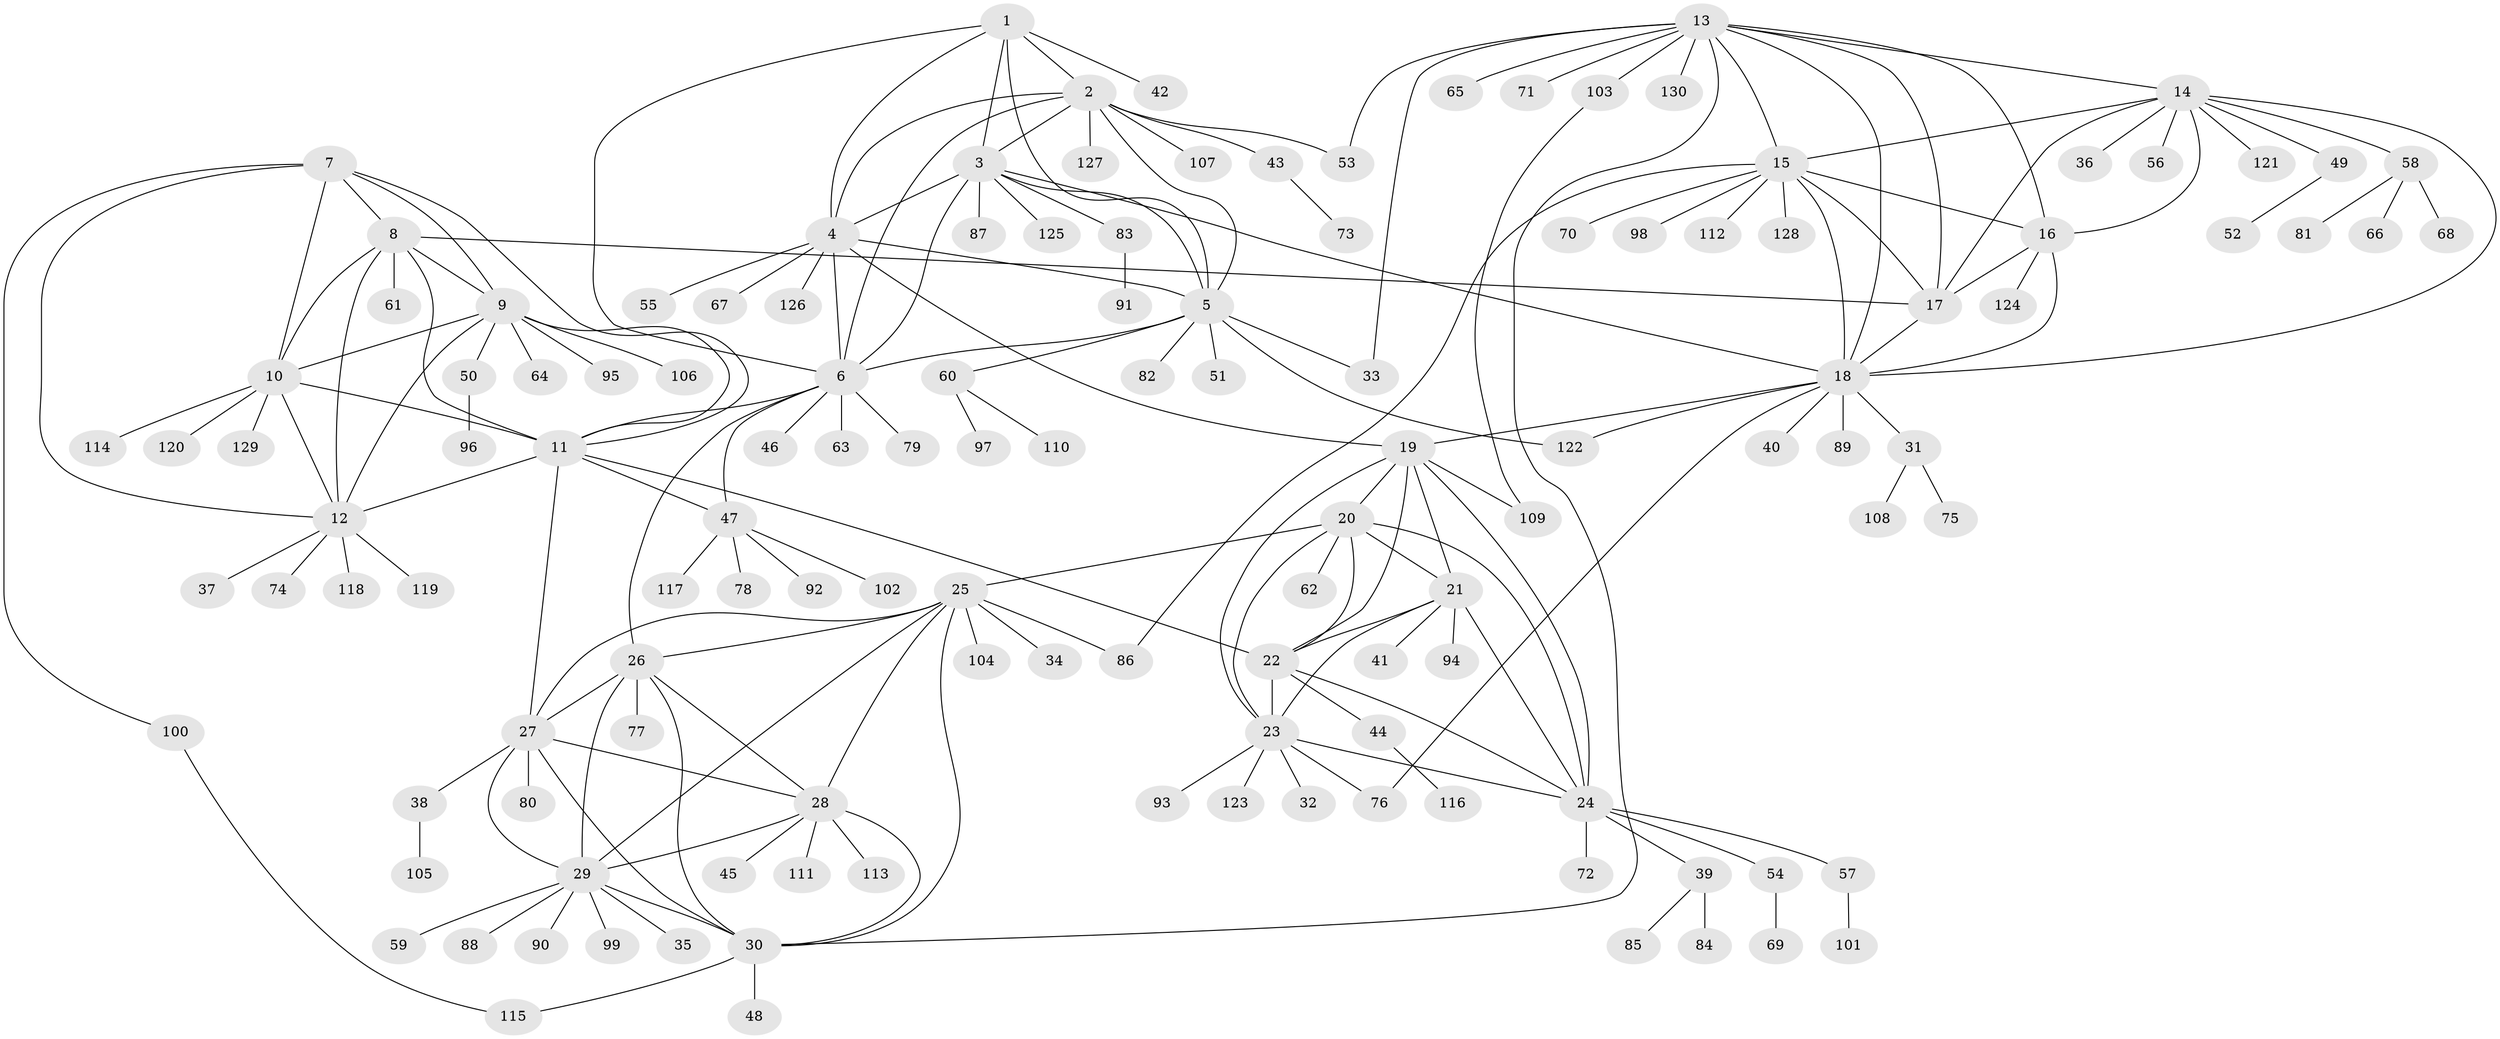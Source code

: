 // Generated by graph-tools (version 1.1) at 2025/55/03/09/25 04:55:35]
// undirected, 130 vertices, 193 edges
graph export_dot {
graph [start="1"]
  node [color=gray90,style=filled];
  1;
  2;
  3;
  4;
  5;
  6;
  7;
  8;
  9;
  10;
  11;
  12;
  13;
  14;
  15;
  16;
  17;
  18;
  19;
  20;
  21;
  22;
  23;
  24;
  25;
  26;
  27;
  28;
  29;
  30;
  31;
  32;
  33;
  34;
  35;
  36;
  37;
  38;
  39;
  40;
  41;
  42;
  43;
  44;
  45;
  46;
  47;
  48;
  49;
  50;
  51;
  52;
  53;
  54;
  55;
  56;
  57;
  58;
  59;
  60;
  61;
  62;
  63;
  64;
  65;
  66;
  67;
  68;
  69;
  70;
  71;
  72;
  73;
  74;
  75;
  76;
  77;
  78;
  79;
  80;
  81;
  82;
  83;
  84;
  85;
  86;
  87;
  88;
  89;
  90;
  91;
  92;
  93;
  94;
  95;
  96;
  97;
  98;
  99;
  100;
  101;
  102;
  103;
  104;
  105;
  106;
  107;
  108;
  109;
  110;
  111;
  112;
  113;
  114;
  115;
  116;
  117;
  118;
  119;
  120;
  121;
  122;
  123;
  124;
  125;
  126;
  127;
  128;
  129;
  130;
  1 -- 2;
  1 -- 3;
  1 -- 4;
  1 -- 5;
  1 -- 6;
  1 -- 42;
  2 -- 3;
  2 -- 4;
  2 -- 5;
  2 -- 6;
  2 -- 43;
  2 -- 53;
  2 -- 107;
  2 -- 127;
  3 -- 4;
  3 -- 5;
  3 -- 6;
  3 -- 18;
  3 -- 83;
  3 -- 87;
  3 -- 125;
  4 -- 5;
  4 -- 6;
  4 -- 19;
  4 -- 55;
  4 -- 67;
  4 -- 126;
  5 -- 6;
  5 -- 33;
  5 -- 51;
  5 -- 60;
  5 -- 82;
  5 -- 122;
  6 -- 11;
  6 -- 26;
  6 -- 46;
  6 -- 47;
  6 -- 63;
  6 -- 79;
  7 -- 8;
  7 -- 9;
  7 -- 10;
  7 -- 11;
  7 -- 12;
  7 -- 100;
  8 -- 9;
  8 -- 10;
  8 -- 11;
  8 -- 12;
  8 -- 17;
  8 -- 61;
  9 -- 10;
  9 -- 11;
  9 -- 12;
  9 -- 50;
  9 -- 64;
  9 -- 95;
  9 -- 106;
  10 -- 11;
  10 -- 12;
  10 -- 114;
  10 -- 120;
  10 -- 129;
  11 -- 12;
  11 -- 22;
  11 -- 27;
  11 -- 47;
  12 -- 37;
  12 -- 74;
  12 -- 118;
  12 -- 119;
  13 -- 14;
  13 -- 15;
  13 -- 16;
  13 -- 17;
  13 -- 18;
  13 -- 30;
  13 -- 33;
  13 -- 53;
  13 -- 65;
  13 -- 71;
  13 -- 103;
  13 -- 130;
  14 -- 15;
  14 -- 16;
  14 -- 17;
  14 -- 18;
  14 -- 36;
  14 -- 49;
  14 -- 56;
  14 -- 58;
  14 -- 121;
  15 -- 16;
  15 -- 17;
  15 -- 18;
  15 -- 70;
  15 -- 86;
  15 -- 98;
  15 -- 112;
  15 -- 128;
  16 -- 17;
  16 -- 18;
  16 -- 124;
  17 -- 18;
  18 -- 19;
  18 -- 31;
  18 -- 40;
  18 -- 76;
  18 -- 89;
  18 -- 122;
  19 -- 20;
  19 -- 21;
  19 -- 22;
  19 -- 23;
  19 -- 24;
  19 -- 109;
  20 -- 21;
  20 -- 22;
  20 -- 23;
  20 -- 24;
  20 -- 25;
  20 -- 62;
  21 -- 22;
  21 -- 23;
  21 -- 24;
  21 -- 41;
  21 -- 94;
  22 -- 23;
  22 -- 24;
  22 -- 44;
  23 -- 24;
  23 -- 32;
  23 -- 76;
  23 -- 93;
  23 -- 123;
  24 -- 39;
  24 -- 54;
  24 -- 57;
  24 -- 72;
  25 -- 26;
  25 -- 27;
  25 -- 28;
  25 -- 29;
  25 -- 30;
  25 -- 34;
  25 -- 86;
  25 -- 104;
  26 -- 27;
  26 -- 28;
  26 -- 29;
  26 -- 30;
  26 -- 77;
  27 -- 28;
  27 -- 29;
  27 -- 30;
  27 -- 38;
  27 -- 80;
  28 -- 29;
  28 -- 30;
  28 -- 45;
  28 -- 111;
  28 -- 113;
  29 -- 30;
  29 -- 35;
  29 -- 59;
  29 -- 88;
  29 -- 90;
  29 -- 99;
  30 -- 48;
  30 -- 115;
  31 -- 75;
  31 -- 108;
  38 -- 105;
  39 -- 84;
  39 -- 85;
  43 -- 73;
  44 -- 116;
  47 -- 78;
  47 -- 92;
  47 -- 102;
  47 -- 117;
  49 -- 52;
  50 -- 96;
  54 -- 69;
  57 -- 101;
  58 -- 66;
  58 -- 68;
  58 -- 81;
  60 -- 97;
  60 -- 110;
  83 -- 91;
  100 -- 115;
  103 -- 109;
}
